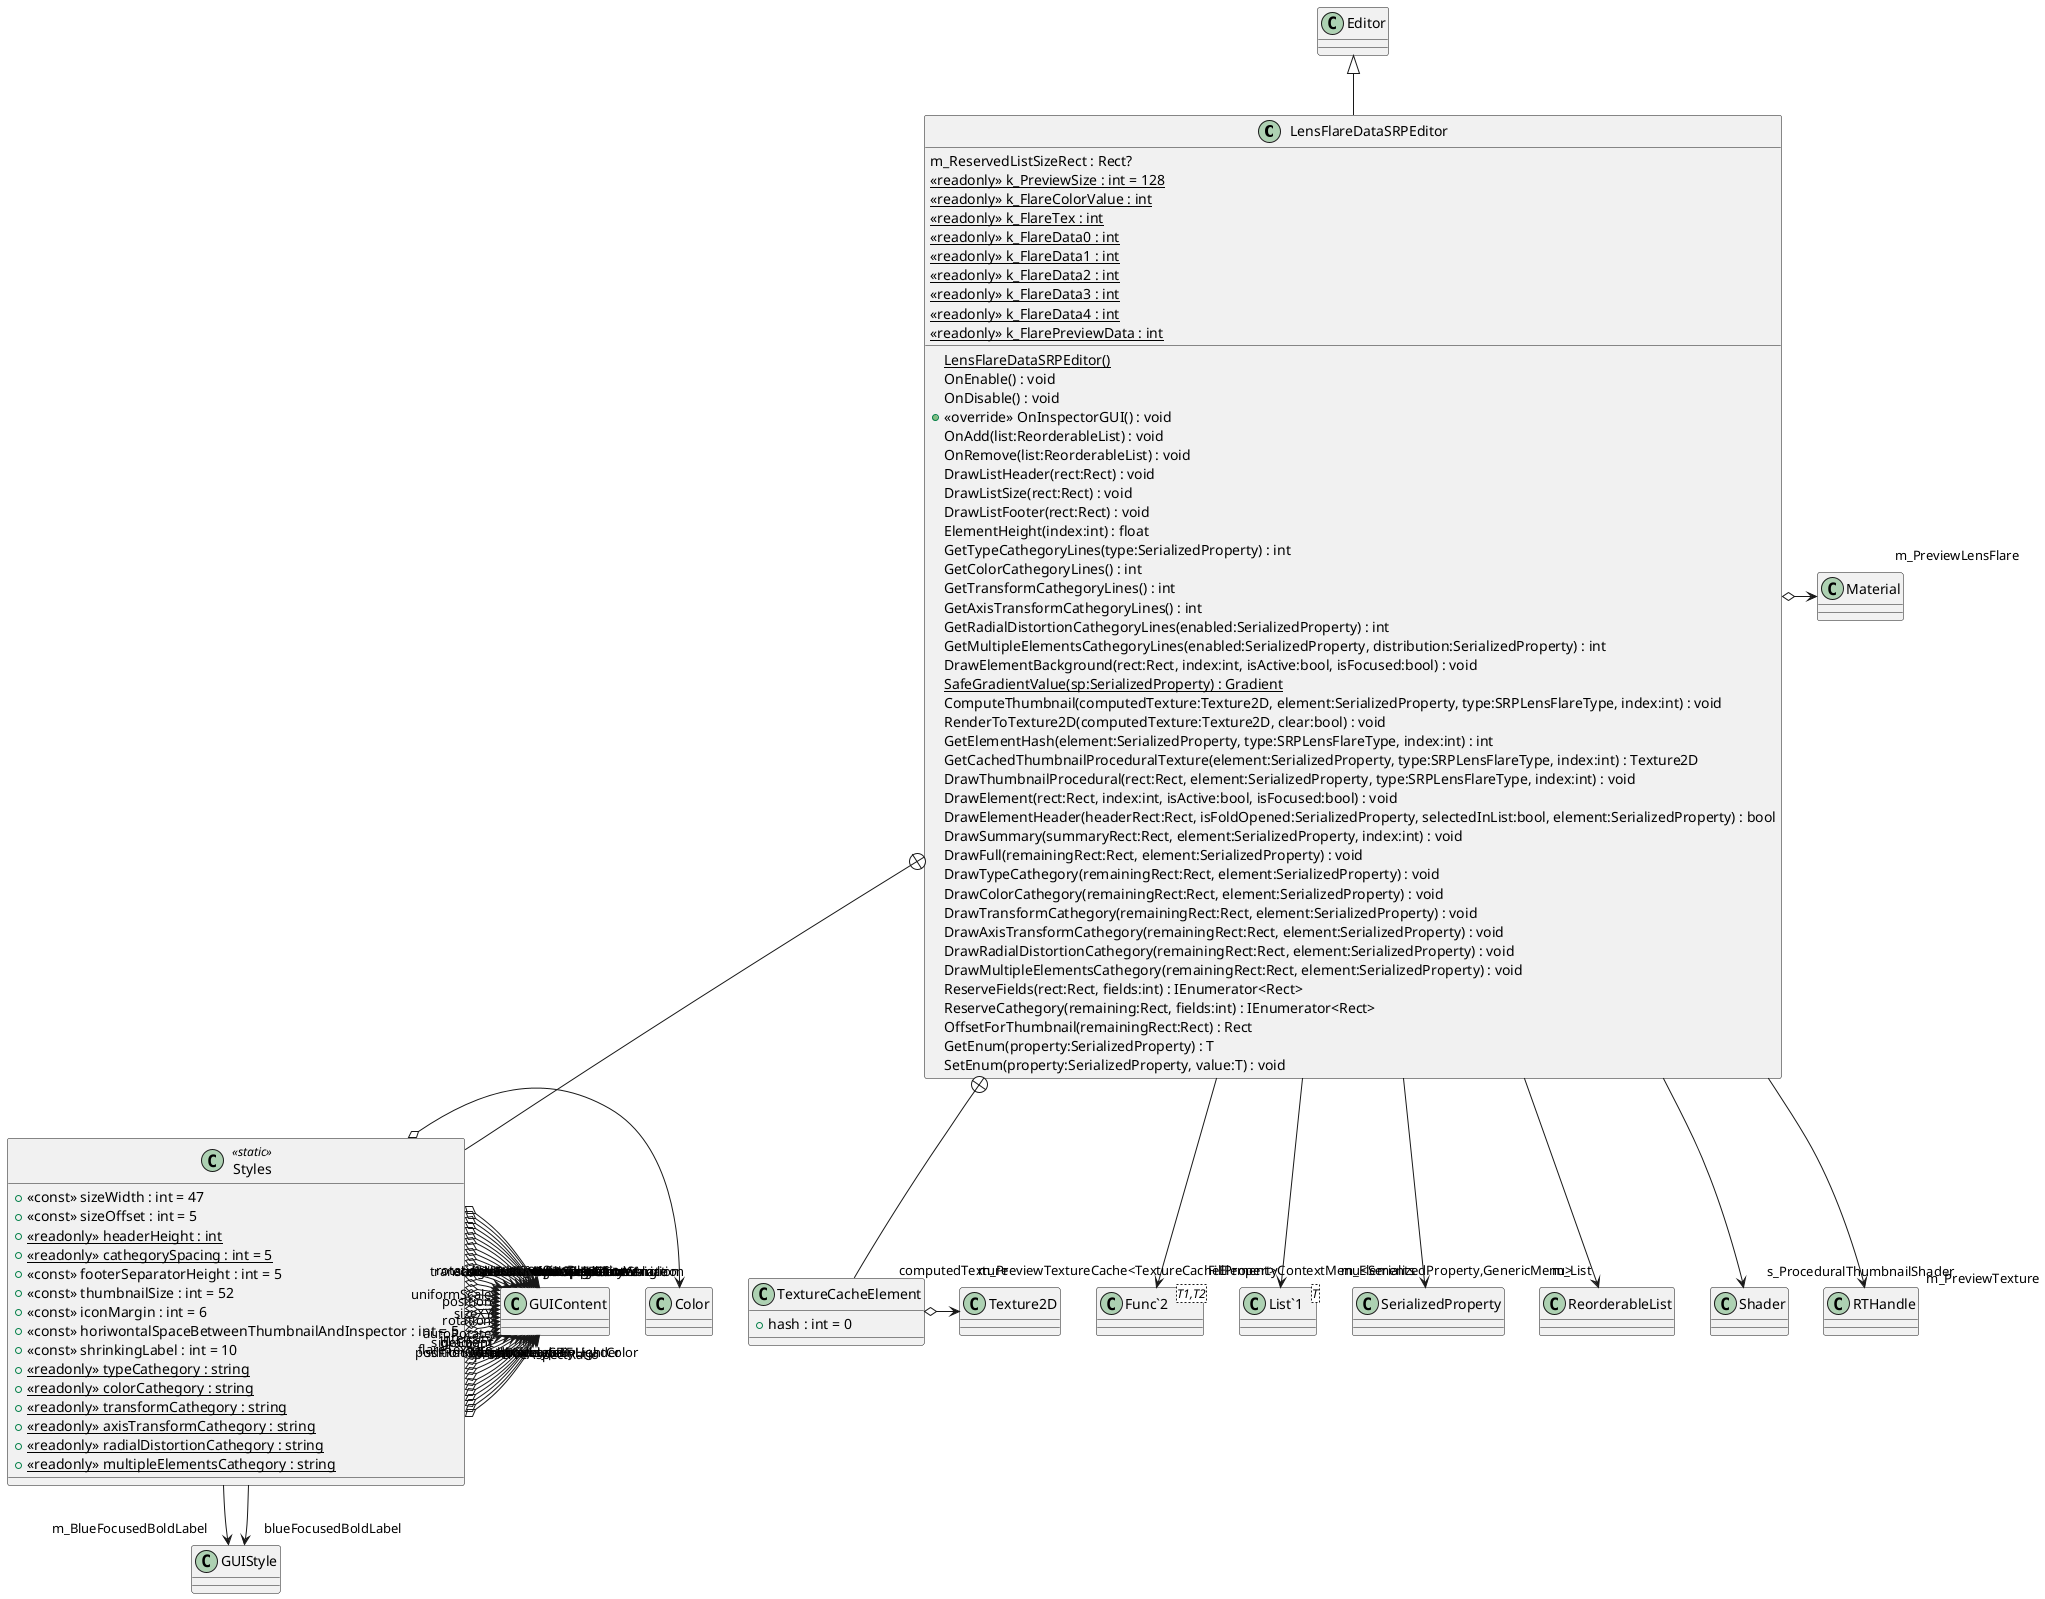 @startuml
class LensFlareDataSRPEditor {
    {static} LensFlareDataSRPEditor()
    m_ReservedListSizeRect : Rect?
    {static} <<readonly>> k_PreviewSize : int = 128
    {static} <<readonly>> k_FlareColorValue : int
    {static} <<readonly>> k_FlareTex : int
    {static} <<readonly>> k_FlareData0 : int
    {static} <<readonly>> k_FlareData1 : int
    {static} <<readonly>> k_FlareData2 : int
    {static} <<readonly>> k_FlareData3 : int
    {static} <<readonly>> k_FlareData4 : int
    {static} <<readonly>> k_FlarePreviewData : int
    OnEnable() : void
    OnDisable() : void
    + <<override>> OnInspectorGUI() : void
    OnAdd(list:ReorderableList) : void
    OnRemove(list:ReorderableList) : void
    DrawListHeader(rect:Rect) : void
    DrawListSize(rect:Rect) : void
    DrawListFooter(rect:Rect) : void
    ElementHeight(index:int) : float
    GetTypeCathegoryLines(type:SerializedProperty) : int
    GetColorCathegoryLines() : int
    GetTransformCathegoryLines() : int
    GetAxisTransformCathegoryLines() : int
    GetRadialDistortionCathegoryLines(enabled:SerializedProperty) : int
    GetMultipleElementsCathegoryLines(enabled:SerializedProperty, distribution:SerializedProperty) : int
    DrawElementBackground(rect:Rect, index:int, isActive:bool, isFocused:bool) : void
    {static} SafeGradientValue(sp:SerializedProperty) : Gradient
    ComputeThumbnail(computedTexture:Texture2D, element:SerializedProperty, type:SRPLensFlareType, index:int) : void
    RenderToTexture2D(computedTexture:Texture2D, clear:bool) : void
    GetElementHash(element:SerializedProperty, type:SRPLensFlareType, index:int) : int
    GetCachedThumbnailProceduralTexture(element:SerializedProperty, type:SRPLensFlareType, index:int) : Texture2D
    DrawThumbnailProcedural(rect:Rect, element:SerializedProperty, type:SRPLensFlareType, index:int) : void
    DrawElement(rect:Rect, index:int, isActive:bool, isFocused:bool) : void
    DrawElementHeader(headerRect:Rect, isFoldOpened:SerializedProperty, selectedInList:bool, element:SerializedProperty) : bool
    DrawSummary(summaryRect:Rect, element:SerializedProperty, index:int) : void
    DrawFull(remainingRect:Rect, element:SerializedProperty) : void
    DrawTypeCathegory(remainingRect:Rect, element:SerializedProperty) : void
    DrawColorCathegory(remainingRect:Rect, element:SerializedProperty) : void
    DrawTransformCathegory(remainingRect:Rect, element:SerializedProperty) : void
    DrawAxisTransformCathegory(remainingRect:Rect, element:SerializedProperty) : void
    DrawRadialDistortionCathegory(remainingRect:Rect, element:SerializedProperty) : void
    DrawMultipleElementsCathegory(remainingRect:Rect, element:SerializedProperty) : void
    ReserveFields(rect:Rect, fields:int) : IEnumerator<Rect>
    ReserveCathegory(remaining:Rect, fields:int) : IEnumerator<Rect>
    OffsetForThumbnail(remainingRect:Rect) : Rect
    GetEnum(property:SerializedProperty) : T
    SetEnum(property:SerializedProperty, value:T) : void
}
class Styles <<static>> {
    + <<const>> sizeWidth : int = 47
    + <<const>> sizeOffset : int = 5
    + {static} <<readonly>> headerHeight : int
    + {static} <<readonly>> cathegorySpacing : int = 5
    + <<const>> footerSeparatorHeight : int = 5
    + <<const>> thumbnailSize : int = 52
    + <<const>> iconMargin : int = 6
    + <<const>> horiwontalSpaceBetweenThumbnailAndInspector : int = 5
    + <<const>> shrinkingLabel : int = 10
    {static} + <<readonly>> typeCathegory : string
    {static} + <<readonly>> colorCathegory : string
    {static} + <<readonly>> transformCathegory : string
    {static} + <<readonly>> axisTransformCathegory : string
    {static} + <<readonly>> radialDistortionCathegory : string
    {static} + <<readonly>> multipleElementsCathegory : string
}
class "Func`2"<T1,T2> {
}
class TextureCacheElement {
    + hash : int = 0
}
class "List`1"<T> {
}
Editor <|-- LensFlareDataSRPEditor
LensFlareDataSRPEditor --> "FillPropertyContextMenu<SerializedProperty,GenericMenu>" "Func`2"
LensFlareDataSRPEditor --> "m_Elements" SerializedProperty
LensFlareDataSRPEditor --> "m_List" ReorderableList
LensFlareDataSRPEditor --> "s_ProceduralThumbnailShader" Shader
LensFlareDataSRPEditor --> "m_PreviewTexture" RTHandle
LensFlareDataSRPEditor --> "m_PreviewTextureCache<TextureCacheElement>" "List`1"
LensFlareDataSRPEditor o-> "m_PreviewLensFlare" Material
LensFlareDataSRPEditor +-- Styles
Styles o-> "elementBackgroundColor" Color
Styles o-> "mainHeader" GUIContent
Styles o-> "elementHeader" GUIContent
Styles o-> "type" GUIContent
Styles o-> "flareTexture" GUIContent
Styles o-> "preserveAspectRatio" GUIContent
Styles o-> "gradient" GUIContent
Styles o-> "fallOff" GUIContent
Styles o-> "sideCount" GUIContent
Styles o-> "sdfRoundness" GUIContent
Styles o-> "inverseSDF" GUIContent
Styles o-> "tint" GUIContent
Styles o-> "modulateByLightColor" GUIContent
Styles o-> "intensity" GUIContent
Styles o-> "blendMode" GUIContent
Styles o-> "positionOffset" GUIContent
Styles o-> "autoRotate" GUIContent
Styles o-> "rotation" GUIContent
Styles o-> "sizeXY" GUIContent
Styles o-> "uniformScale" GUIContent
Styles o-> "position" GUIContent
Styles o-> "angularOffset" GUIContent
Styles o-> "translationScale" GUIContent
Styles o-> "enableDistortion" GUIContent
Styles o-> "targetSizeDistortion" GUIContent
Styles o-> "distortionCurve" GUIContent
Styles o-> "distortionRelativeToCenter" GUIContent
Styles o-> "allowMultipleElement" GUIContent
Styles o-> "count" GUIContent
Styles o-> "distribution" GUIContent
Styles o-> "lengthSpread" GUIContent
Styles o-> "seed" GUIContent
Styles o-> "intensityVariation" GUIContent
Styles o-> "colorGradient" GUIContent
Styles o-> "positionVariation" GUIContent
Styles o-> "rotationVariation" GUIContent
Styles o-> "scaleVariation" GUIContent
Styles o-> "positionCurve" GUIContent
Styles o-> "scaleCurve" GUIContent
Styles o-> "uniformAngleCurve" GUIContent
Styles o-> "uniformAngle" GUIContent
Styles --> "m_BlueFocusedBoldLabel" GUIStyle
Styles --> "blueFocusedBoldLabel" GUIStyle
LensFlareDataSRPEditor +-- TextureCacheElement
TextureCacheElement o-> "computedTexture" Texture2D
@enduml
